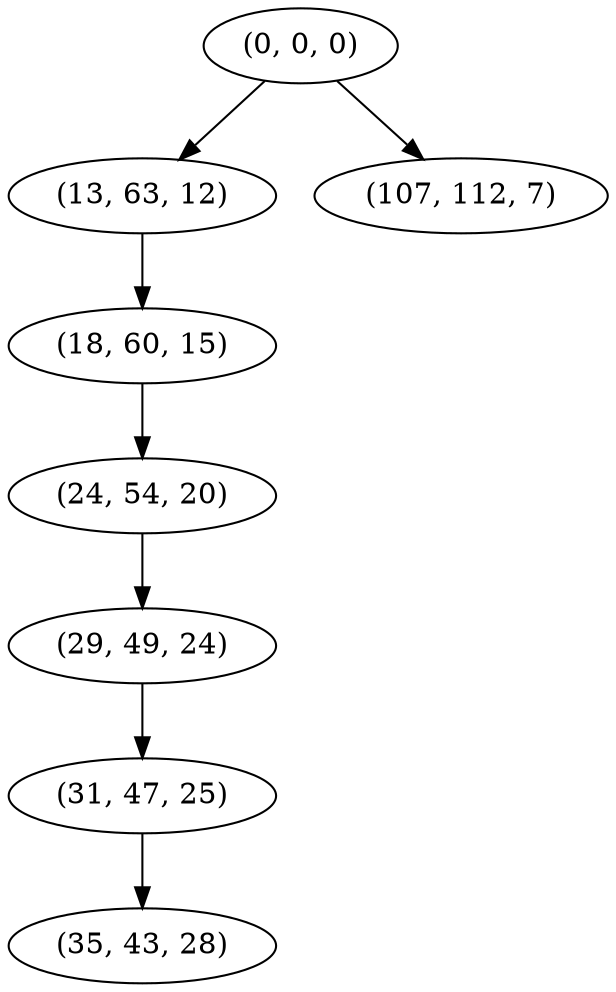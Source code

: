 digraph tree {
    "(0, 0, 0)";
    "(13, 63, 12)";
    "(18, 60, 15)";
    "(24, 54, 20)";
    "(29, 49, 24)";
    "(31, 47, 25)";
    "(35, 43, 28)";
    "(107, 112, 7)";
    "(0, 0, 0)" -> "(13, 63, 12)";
    "(0, 0, 0)" -> "(107, 112, 7)";
    "(13, 63, 12)" -> "(18, 60, 15)";
    "(18, 60, 15)" -> "(24, 54, 20)";
    "(24, 54, 20)" -> "(29, 49, 24)";
    "(29, 49, 24)" -> "(31, 47, 25)";
    "(31, 47, 25)" -> "(35, 43, 28)";
}
